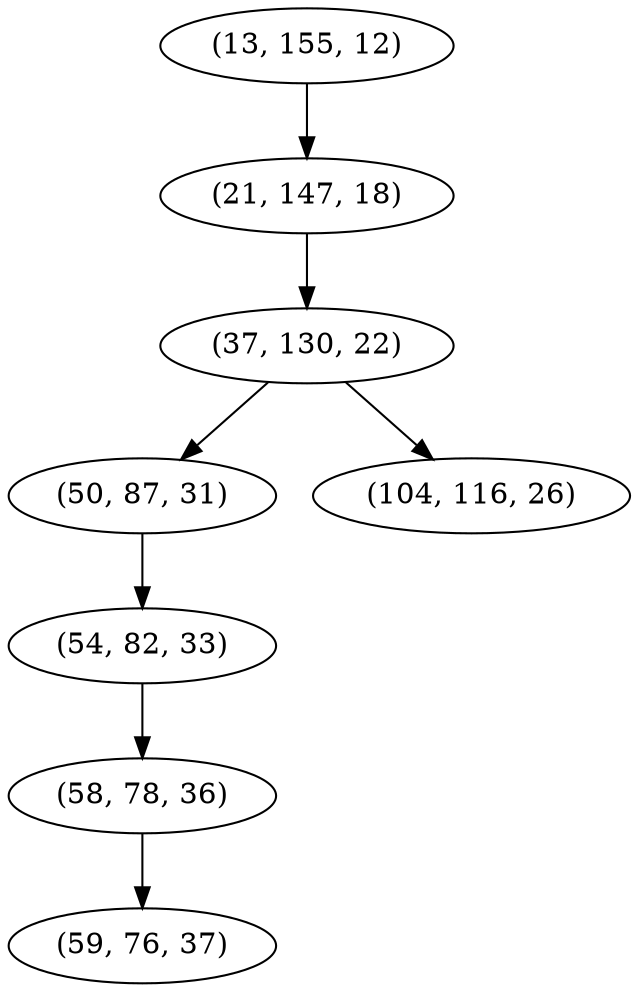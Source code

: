 digraph tree {
    "(13, 155, 12)";
    "(21, 147, 18)";
    "(37, 130, 22)";
    "(50, 87, 31)";
    "(54, 82, 33)";
    "(58, 78, 36)";
    "(59, 76, 37)";
    "(104, 116, 26)";
    "(13, 155, 12)" -> "(21, 147, 18)";
    "(21, 147, 18)" -> "(37, 130, 22)";
    "(37, 130, 22)" -> "(50, 87, 31)";
    "(37, 130, 22)" -> "(104, 116, 26)";
    "(50, 87, 31)" -> "(54, 82, 33)";
    "(54, 82, 33)" -> "(58, 78, 36)";
    "(58, 78, 36)" -> "(59, 76, 37)";
}
